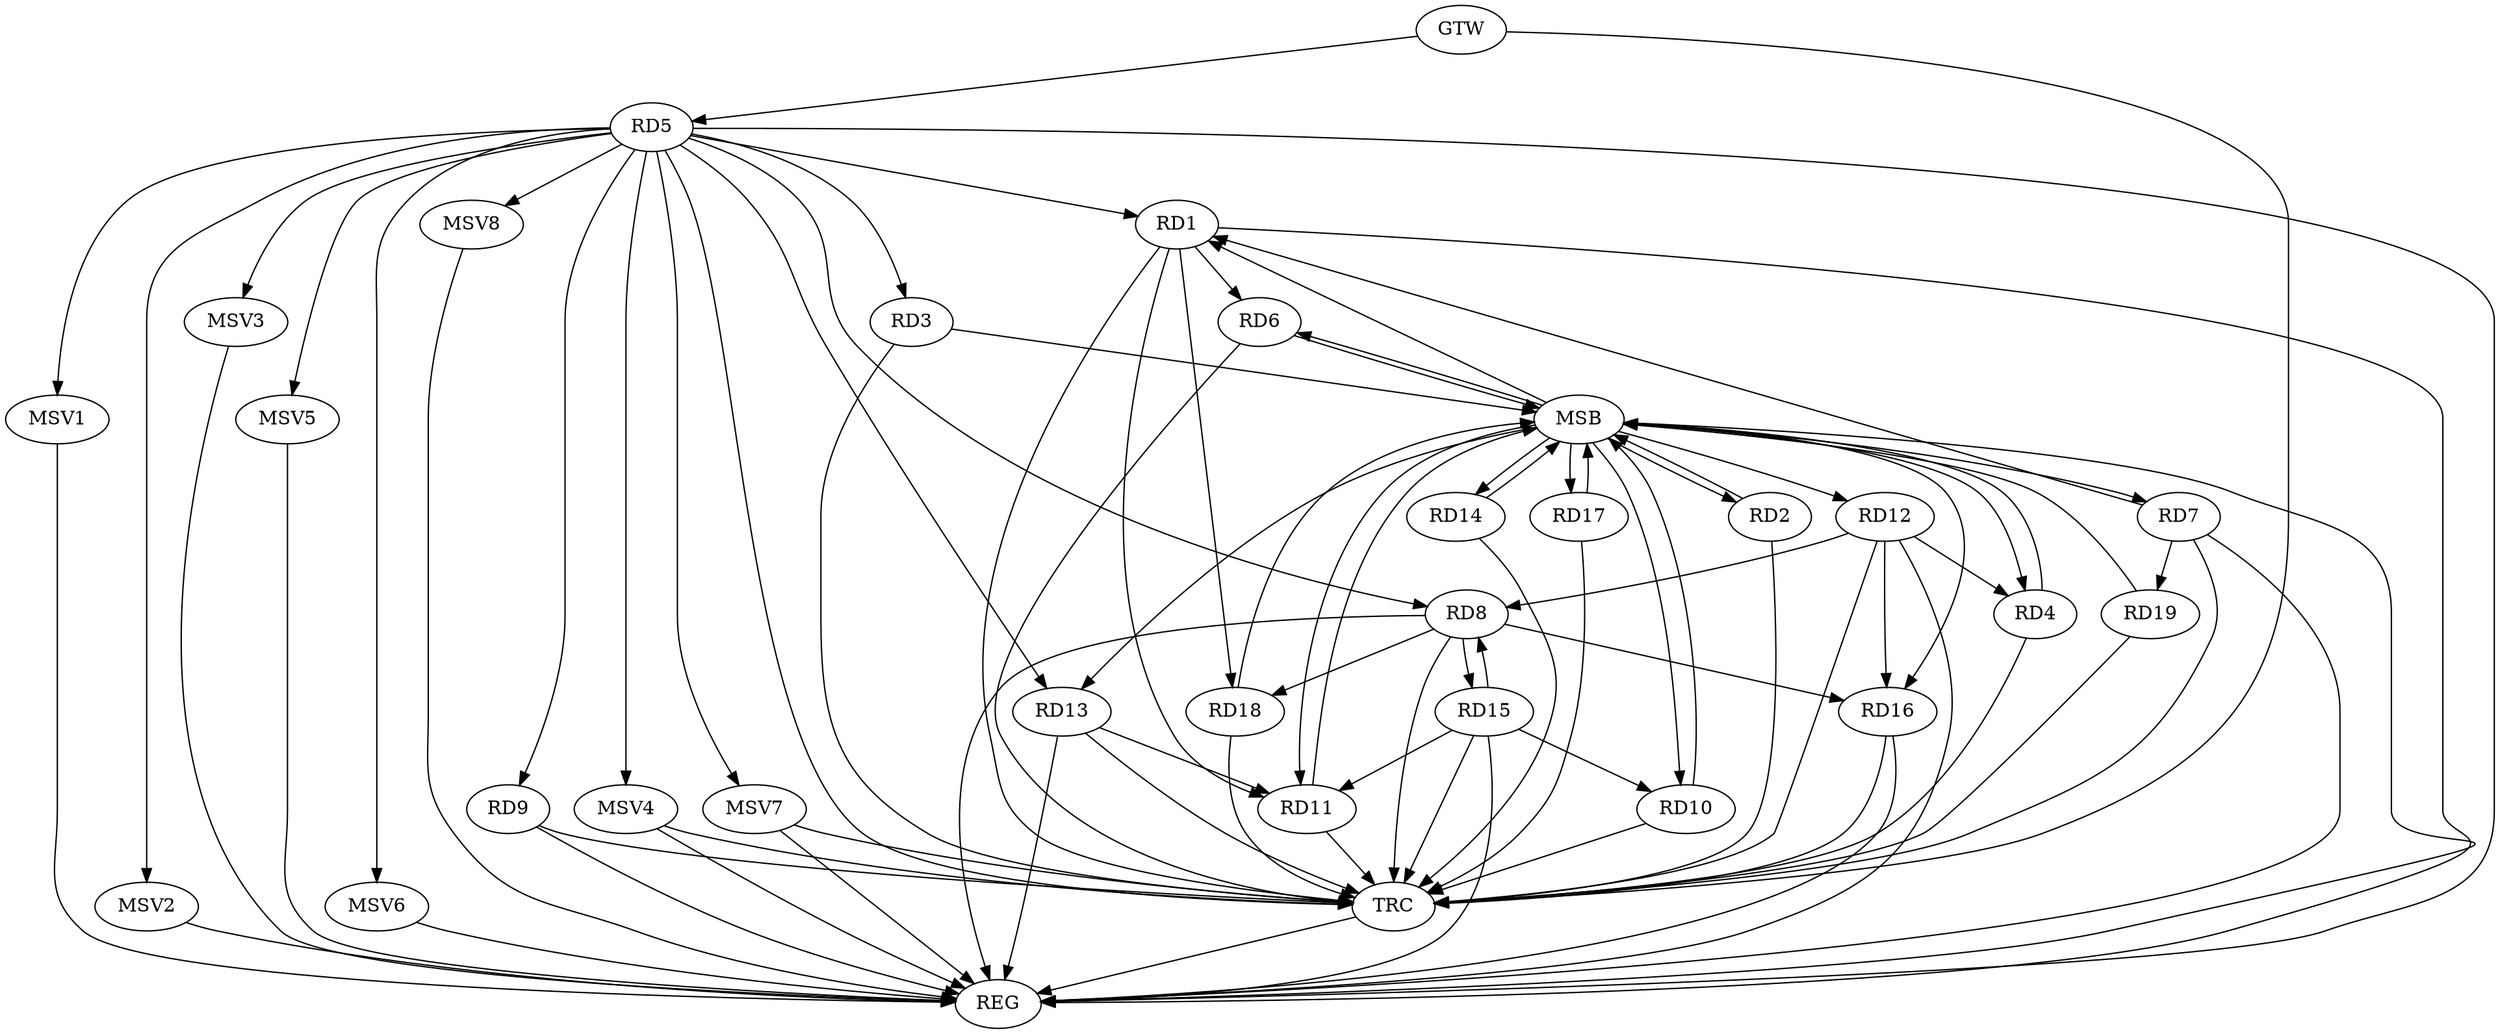 strict digraph G {
  RD1 [ label="RD1" ];
  RD2 [ label="RD2" ];
  RD3 [ label="RD3" ];
  RD4 [ label="RD4" ];
  RD5 [ label="RD5" ];
  RD6 [ label="RD6" ];
  RD7 [ label="RD7" ];
  RD8 [ label="RD8" ];
  RD9 [ label="RD9" ];
  RD10 [ label="RD10" ];
  RD11 [ label="RD11" ];
  RD12 [ label="RD12" ];
  RD13 [ label="RD13" ];
  RD14 [ label="RD14" ];
  RD15 [ label="RD15" ];
  RD16 [ label="RD16" ];
  RD17 [ label="RD17" ];
  RD18 [ label="RD18" ];
  RD19 [ label="RD19" ];
  GTW [ label="GTW" ];
  REG [ label="REG" ];
  MSB [ label="MSB" ];
  TRC [ label="TRC" ];
  MSV1 [ label="MSV1" ];
  MSV2 [ label="MSV2" ];
  MSV3 [ label="MSV3" ];
  MSV4 [ label="MSV4" ];
  MSV5 [ label="MSV5" ];
  MSV6 [ label="MSV6" ];
  MSV7 [ label="MSV7" ];
  MSV8 [ label="MSV8" ];
  RD5 -> RD1;
  RD1 -> RD6;
  RD7 -> RD1;
  RD1 -> RD11;
  RD1 -> RD18;
  RD5 -> RD3;
  RD12 -> RD4;
  RD5 -> RD8;
  RD5 -> RD9;
  RD5 -> RD13;
  RD7 -> RD19;
  RD12 -> RD8;
  RD8 -> RD15;
  RD15 -> RD8;
  RD8 -> RD16;
  RD8 -> RD18;
  RD15 -> RD10;
  RD13 -> RD11;
  RD15 -> RD11;
  RD12 -> RD16;
  GTW -> RD5;
  RD1 -> REG;
  RD5 -> REG;
  RD7 -> REG;
  RD8 -> REG;
  RD9 -> REG;
  RD12 -> REG;
  RD13 -> REG;
  RD15 -> REG;
  RD16 -> REG;
  RD2 -> MSB;
  MSB -> REG;
  RD3 -> MSB;
  MSB -> RD4;
  MSB -> RD13;
  MSB -> RD14;
  RD4 -> MSB;
  MSB -> RD6;
  MSB -> RD7;
  RD6 -> MSB;
  MSB -> RD2;
  RD10 -> MSB;
  MSB -> RD11;
  MSB -> RD17;
  RD11 -> MSB;
  MSB -> RD12;
  RD14 -> MSB;
  MSB -> RD10;
  RD17 -> MSB;
  RD18 -> MSB;
  MSB -> RD1;
  MSB -> RD16;
  RD19 -> MSB;
  RD1 -> TRC;
  RD2 -> TRC;
  RD3 -> TRC;
  RD4 -> TRC;
  RD5 -> TRC;
  RD6 -> TRC;
  RD7 -> TRC;
  RD8 -> TRC;
  RD9 -> TRC;
  RD10 -> TRC;
  RD11 -> TRC;
  RD12 -> TRC;
  RD13 -> TRC;
  RD14 -> TRC;
  RD15 -> TRC;
  RD16 -> TRC;
  RD17 -> TRC;
  RD18 -> TRC;
  RD19 -> TRC;
  GTW -> TRC;
  TRC -> REG;
  RD5 -> MSV1;
  RD5 -> MSV2;
  MSV1 -> REG;
  MSV2 -> REG;
  RD5 -> MSV3;
  MSV3 -> REG;
  RD5 -> MSV4;
  MSV4 -> REG;
  MSV4 -> TRC;
  RD5 -> MSV5;
  MSV5 -> REG;
  RD5 -> MSV6;
  MSV6 -> REG;
  RD5 -> MSV7;
  MSV7 -> REG;
  MSV7 -> TRC;
  RD5 -> MSV8;
  MSV8 -> REG;
}
